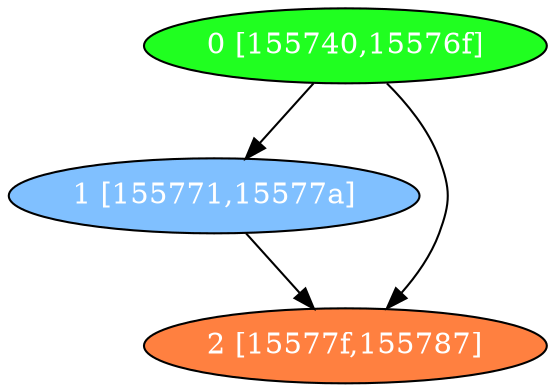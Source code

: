 diGraph libnss3{
	libnss3_0  [style=filled fillcolor="#20FF20" fontcolor="#ffffff" shape=oval label="0 [155740,15576f]"]
	libnss3_1  [style=filled fillcolor="#80C0FF" fontcolor="#ffffff" shape=oval label="1 [155771,15577a]"]
	libnss3_2  [style=filled fillcolor="#FF8040" fontcolor="#ffffff" shape=oval label="2 [15577f,155787]"]

	libnss3_0 -> libnss3_1
	libnss3_0 -> libnss3_2
	libnss3_1 -> libnss3_2
}